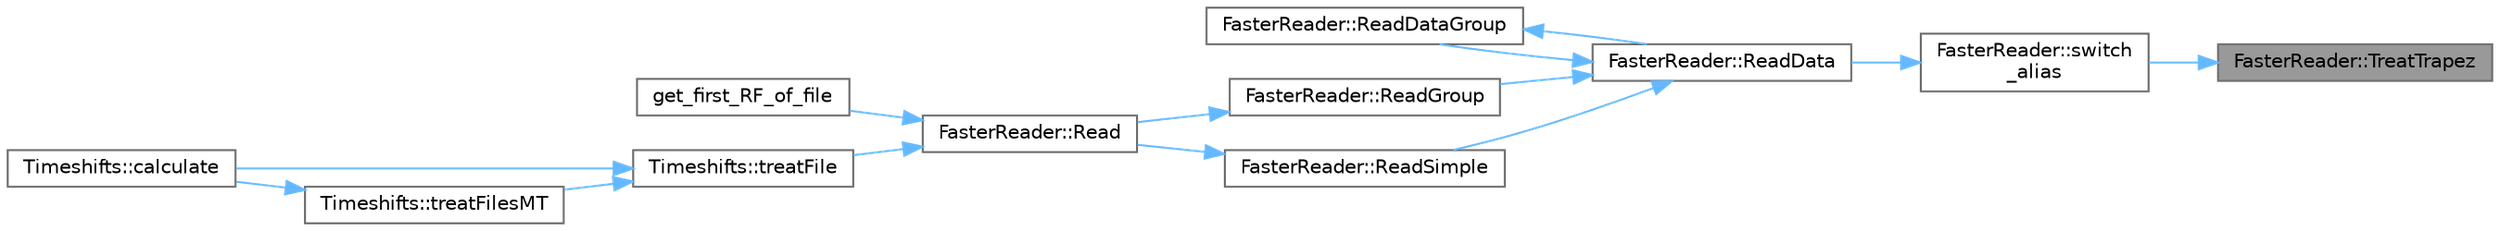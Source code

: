 digraph "FasterReader::TreatTrapez"
{
 // LATEX_PDF_SIZE
  bgcolor="transparent";
  edge [fontname=Helvetica,fontsize=10,labelfontname=Helvetica,labelfontsize=10];
  node [fontname=Helvetica,fontsize=10,shape=box,height=0.2,width=0.4];
  rankdir="RL";
  Node1 [id="Node000001",label="FasterReader::TreatTrapez",height=0.2,width=0.4,color="gray40", fillcolor="grey60", style="filled", fontcolor="black",tooltip="Load Trapez data."];
  Node1 -> Node2 [id="edge1_Node000001_Node000002",dir="back",color="steelblue1",style="solid",tooltip=" "];
  Node2 [id="Node000002",label="FasterReader::switch\l_alias",height=0.2,width=0.4,color="grey40", fillcolor="white", style="filled",URL="$class_faster_reader.html#af3c8f411415fb3d9fe20cd8551bc24ed",tooltip="Treat the specific part of data (QDC gates, spectro ADC ...)"];
  Node2 -> Node3 [id="edge2_Node000002_Node000003",dir="back",color="steelblue1",style="solid",tooltip=" "];
  Node3 [id="Node000003",label="FasterReader::ReadData",height=0.2,width=0.4,color="grey40", fillcolor="white", style="filled",URL="$class_faster_reader.html#ab9c18cdb4ebb93cf16c5216956ca1dbd",tooltip="Treats faster data."];
  Node3 -> Node4 [id="edge3_Node000003_Node000004",dir="back",color="steelblue1",style="solid",tooltip=" "];
  Node4 [id="Node000004",label="FasterReader::ReadDataGroup",height=0.2,width=0.4,color="grey40", fillcolor="white", style="filled",URL="$class_faster_reader.html#a64fb4fc3d241141f5d27df99906780fc",tooltip="Treats the faster data groups."];
  Node4 -> Node3 [id="edge4_Node000004_Node000003",dir="back",color="steelblue1",style="solid",tooltip=" "];
  Node3 -> Node5 [id="edge5_Node000003_Node000005",dir="back",color="steelblue1",style="solid",tooltip=" "];
  Node5 [id="Node000005",label="FasterReader::ReadGroup",height=0.2,width=0.4,color="grey40", fillcolor="white", style="filled",URL="$class_faster_reader.html#aef9fb9be5f288b88bdb17616aab801bd",tooltip="Replace the standard ReadSimple if the faster data contains groups First of all, the m_write variable..."];
  Node5 -> Node6 [id="edge6_Node000005_Node000006",dir="back",color="steelblue1",style="solid",tooltip=" "];
  Node6 [id="Node000006",label="FasterReader::Read",height=0.2,width=0.4,color="grey40", fillcolor="white", style="filled",URL="$class_faster_reader.html#a2d05907241b80ed637b2ae5a01503756",tooltip="Main method. Extract the next hit from the data file and fills the Hit *m_hit object."];
  Node6 -> Node7 [id="edge7_Node000006_Node000007",dir="back",color="steelblue1",style="solid",tooltip=" "];
  Node7 [id="Node000007",label="get_first_RF_of_file",height=0.2,width=0.4,color="grey40", fillcolor="white", style="filled",URL="$_timeshifts_8hpp.html#a202a57630e2aa9744043c30964b64bcd",tooltip=" "];
  Node6 -> Node8 [id="edge8_Node000006_Node000008",dir="back",color="steelblue1",style="solid",tooltip=" "];
  Node8 [id="Node000008",label="Timeshifts::treatFile",height=0.2,width=0.4,color="grey40", fillcolor="white", style="filled",URL="$class_timeshifts.html#aaef5b6fdd23be94ed37a2b4e7fe47b48",tooltip=" "];
  Node8 -> Node9 [id="edge9_Node000008_Node000009",dir="back",color="steelblue1",style="solid",tooltip=" "];
  Node9 [id="Node000009",label="Timeshifts::calculate",height=0.2,width=0.4,color="grey40", fillcolor="white", style="filled",URL="$class_timeshifts.html#a3d3ab1b3498ca45832d8a8735f16e188",tooltip=" "];
  Node8 -> Node10 [id="edge10_Node000008_Node000010",dir="back",color="steelblue1",style="solid",tooltip=" "];
  Node10 [id="Node000010",label="Timeshifts::treatFilesMT",height=0.2,width=0.4,color="grey40", fillcolor="white", style="filled",URL="$class_timeshifts.html#a26f38ee7d05a04d0f8005d8467ca46da",tooltip=" "];
  Node10 -> Node9 [id="edge11_Node000010_Node000009",dir="back",color="steelblue1",style="solid",tooltip=" "];
  Node3 -> Node11 [id="edge12_Node000003_Node000011",dir="back",color="steelblue1",style="solid",tooltip=" "];
  Node11 [id="Node000011",label="FasterReader::ReadSimple",height=0.2,width=0.4,color="grey40", fillcolor="white", style="filled",URL="$class_faster_reader.html#a60f1f638732c48c1b78cfe4dcd23d39b",tooltip="Read non grouped data."];
  Node11 -> Node6 [id="edge13_Node000011_Node000006",dir="back",color="steelblue1",style="solid",tooltip=" "];
}
